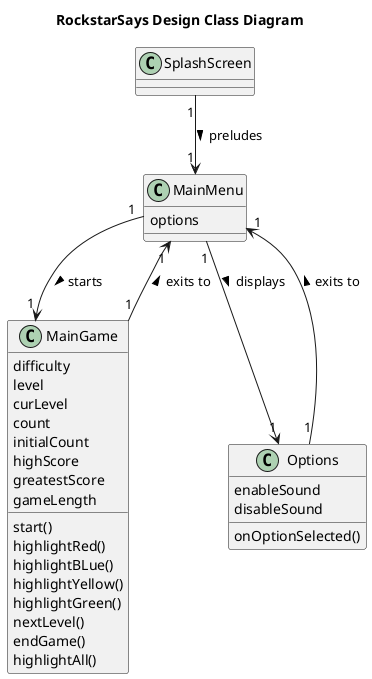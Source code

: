 @startuml

title RockstarSays Design Class Diagram


class SplashScreen {

}
class MainGame {
difficulty
level
curLevel
count
initialCount
highScore
greatestScore
gameLength
start()
highlightRed()
highlightBLue()
highlightYellow()
highlightGreen()
nextLevel()
endGame()
highlightAll()
}
class MainMenu {
options
}
class Options {
enableSound
disableSound
onOptionSelected()
}

SplashScreen "1" --> "1" MainMenu : preludes >
MainMenu "1" --> "1" MainGame : starts >
MainMenu "1" --> "1" Options : displays >
MainGame "1" --> "1" MainMenu : exits to >
Options "1" --> "1" MainMenu : exits to >

@enduml